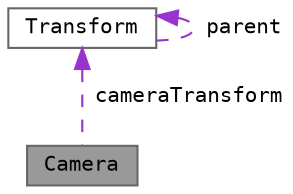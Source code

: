 digraph "Camera"
{
 // LATEX_PDF_SIZE
  bgcolor="transparent";
  edge [fontname=Terminal,fontsize=10,labelfontname=Helvetica,labelfontsize=10];
  node [fontname=Terminal,fontsize=10,shape=box,height=0.2,width=0.4];
  Node1 [label="Camera",height=0.2,width=0.4,color="gray40", fillcolor="grey60", style="filled", fontcolor="black",tooltip=" "];
  Node2 -> Node1 [dir="back",color="darkorchid3",style="dashed",label=" cameraTransform" ];
  Node2 [label="Transform",height=0.2,width=0.4,color="gray40", fillcolor="white", style="filled",URL="$class_transform.html",tooltip=" "];
  Node2 -> Node2 [dir="back",color="darkorchid3",style="dashed",label=" parent" ];
}
